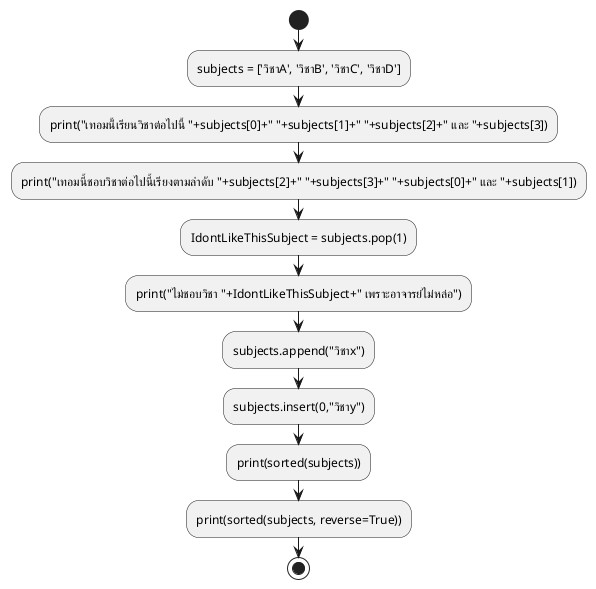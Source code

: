 @startuml
start
:subjects = ['วิชาA', 'วิชาB', 'วิชาC', 'วิชาD'];
:print("เทอมนี้เรียนวิชาต่อไปนี้ "+subjects[0]+" "+subjects[1]+" "+subjects[2]+" และ "+subjects[3]);
:print("เทอมนี้ชอบวิชาต่อไปนี้เรียงตามลำดับ "+subjects[2]+" "+subjects[3]+" "+subjects[0]+" และ "+subjects[1]);
:IdontLikeThisSubject = subjects.pop(1);
:print("ไม่ชอบวิชา "+IdontLikeThisSubject+" เพราะอาจารย์ไม่หล่อ");
:subjects.append("วิชาx");
:subjects.insert(0,"วิชาy");
:print(sorted(subjects));
:print(sorted(subjects, reverse=True));
stop
@enduml